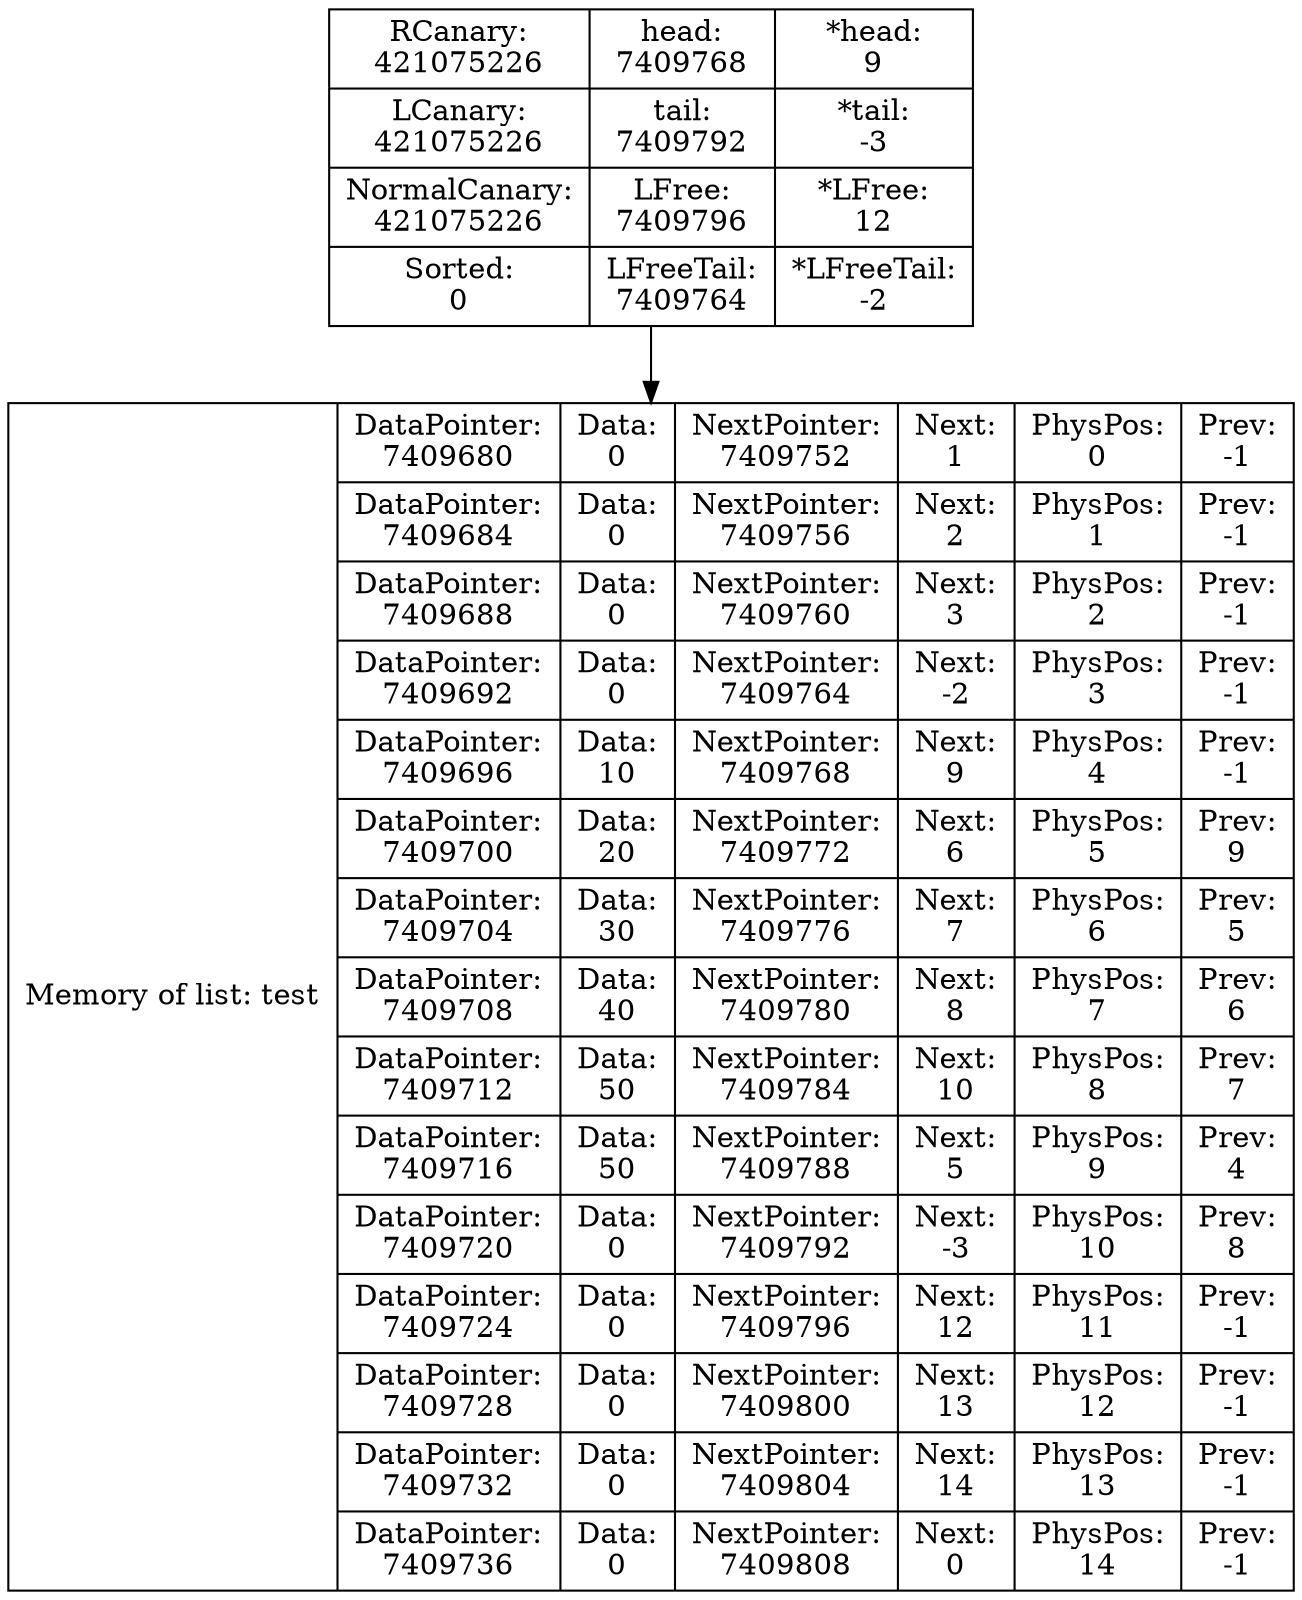 digraph G{
data [shape=record,label="{Memory of list: test} | {{DataPointer:\n7409680 | Data:\n0 | NextPointer:\n7409752 | Next:\n1 | PhysPos:\n0 | Prev:\n-1}
| {DataPointer:\n7409684 | Data:\n0 | NextPointer:\n7409756 | Next:\n2 | PhysPos:\n1 | Prev:\n-1}
| {DataPointer:\n7409688 | Data:\n0 | NextPointer:\n7409760 | Next:\n3 | PhysPos:\n2 | Prev:\n-1}
| {DataPointer:\n7409692 | Data:\n0 | NextPointer:\n7409764 | Next:\n-2 | PhysPos:\n3 | Prev:\n-1}
| {DataPointer:\n7409696 | Data:\n10 | NextPointer:\n7409768 | Next:\n9 | PhysPos:\n4 | Prev:\n-1}
| {DataPointer:\n7409700 | Data:\n20 | NextPointer:\n7409772 | Next:\n6 | PhysPos:\n5 | Prev:\n9}
| {DataPointer:\n7409704 | Data:\n30 | NextPointer:\n7409776 | Next:\n7 | PhysPos:\n6 | Prev:\n5}
| {DataPointer:\n7409708 | Data:\n40 | NextPointer:\n7409780 | Next:\n8 | PhysPos:\n7 | Prev:\n6}
| {DataPointer:\n7409712 | Data:\n50 | NextPointer:\n7409784 | Next:\n10 | PhysPos:\n8 | Prev:\n7}
| {DataPointer:\n7409716 | Data:\n50 | NextPointer:\n7409788 | Next:\n5 | PhysPos:\n9 | Prev:\n4}
| {DataPointer:\n7409720 | Data:\n0 | NextPointer:\n7409792 | Next:\n-3 | PhysPos:\n10 | Prev:\n8}
| {DataPointer:\n7409724 | Data:\n0 | NextPointer:\n7409796 | Next:\n12 | PhysPos:\n11 | Prev:\n-1}
| {DataPointer:\n7409728 | Data:\n0 | NextPointer:\n7409800 | Next:\n13 | PhysPos:\n12 | Prev:\n-1}
| {DataPointer:\n7409732 | Data:\n0 | NextPointer:\n7409804 | Next:\n14 | PhysPos:\n13 | Prev:\n-1}
| {DataPointer:\n7409736 | Data:\n0 | NextPointer:\n7409808 | Next:\n0 | PhysPos:\n14 | Prev:\n-1}
}"];
Shild [shape=record,label="{ RCanary:\n421075226 | LCanary:\n421075226  | NormalCanary:\n421075226 | Sorted:\n0 } | { head:\n7409768 | tail:\n7409792 | LFree:\n7409796 | LFreeTail:\n7409764} | { *head:\n9 | *tail:\n-3 | *LFree:\n12 | *LFreeTail:\n-2}"];
Shild->data
}
